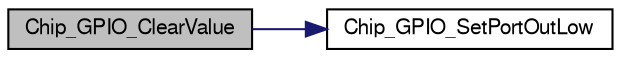 digraph "Chip_GPIO_ClearValue"
{
  edge [fontname="FreeSans",fontsize="10",labelfontname="FreeSans",labelfontsize="10"];
  node [fontname="FreeSans",fontsize="10",shape=record];
  rankdir="LR";
  Node1 [label="Chip_GPIO_ClearValue",height=0.2,width=0.4,color="black", fillcolor="grey75", style="filled", fontcolor="black"];
  Node1 -> Node2 [color="midnightblue",fontsize="10",style="solid"];
  Node2 [label="Chip_GPIO_SetPortOutLow",height=0.2,width=0.4,color="black", fillcolor="white", style="filled",URL="$group__GPIO__17XX__40XX.html#ga2f85c3b0c7a48d68a508a0f94f6e691e",tooltip="Set selected GPIO output pins to the low state. "];
}
